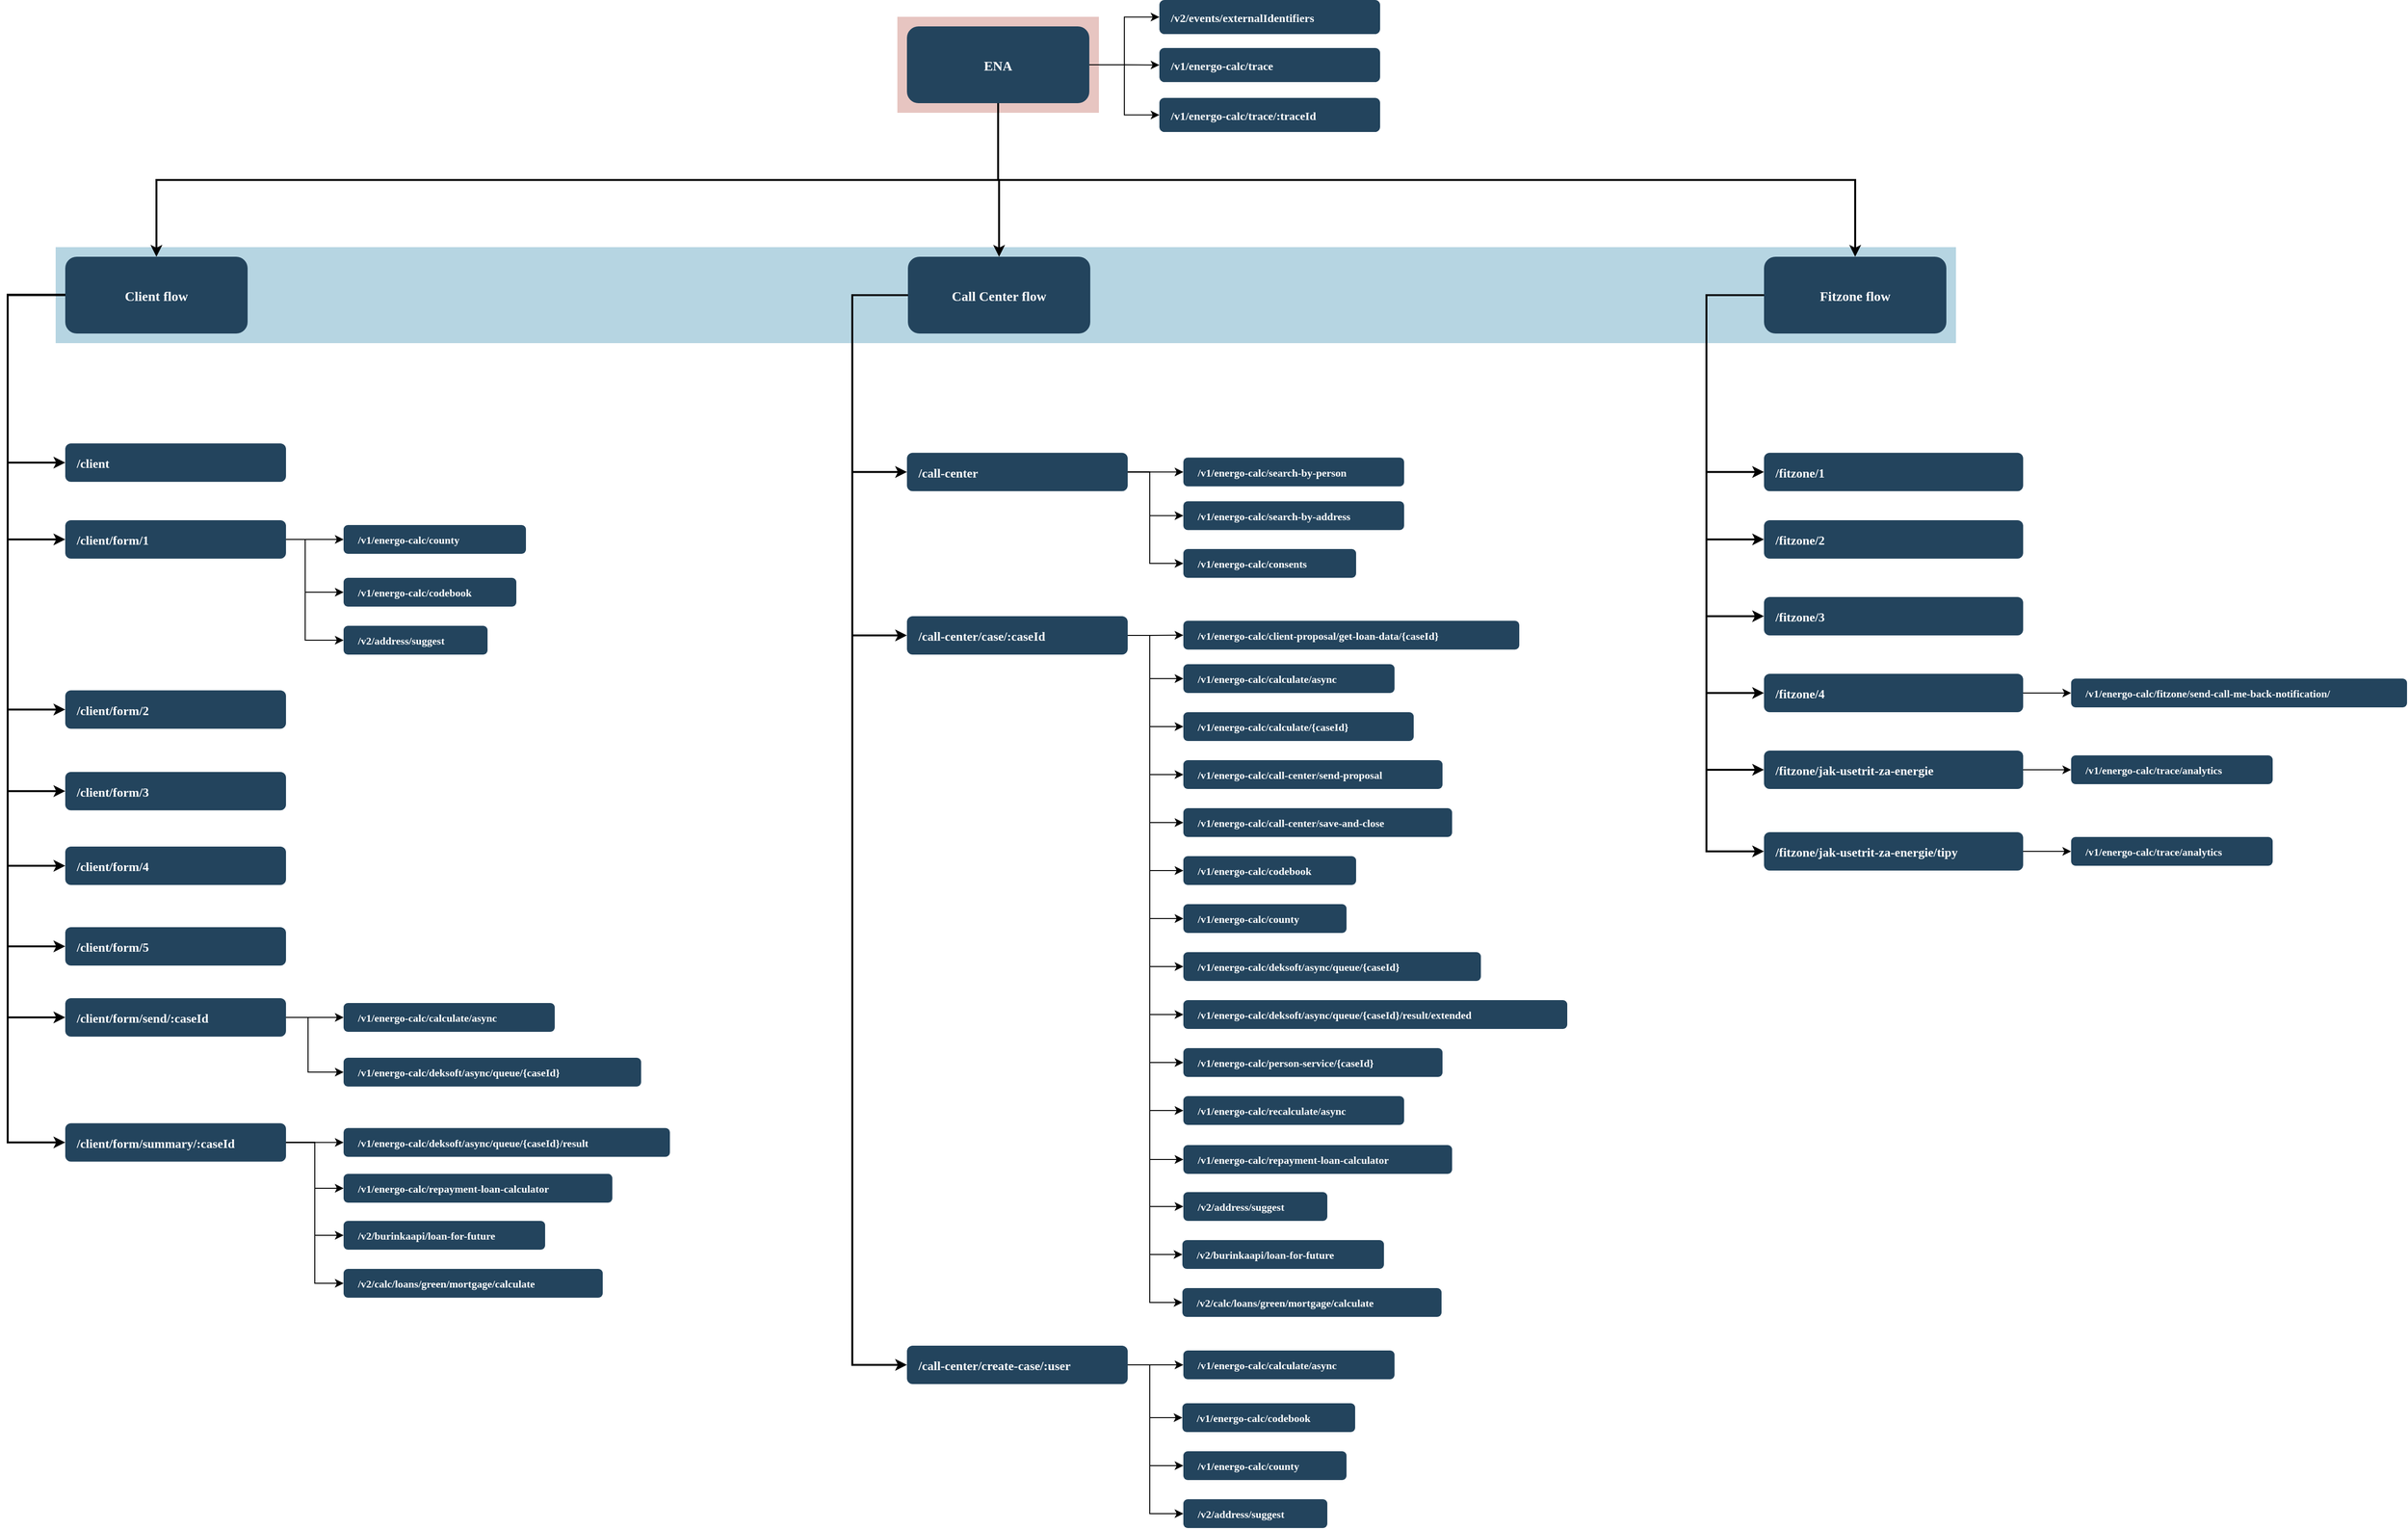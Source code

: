 <mxfile version="22.1.0" type="github">
  <diagram name="Page-1" id="2c0d36ab-eaac-3732-788b-9136903baeff">
    <mxGraphModel dx="5338.5" dy="1913" grid="1" gridSize="10" guides="1" tooltips="1" connect="1" arrows="1" fold="1" page="1" pageScale="1.5" pageWidth="1169" pageHeight="827" background="none" math="0" shadow="0">
      <root>
        <mxCell id="0" />
        <mxCell id="1" parent="0" />
        <mxCell id="123" value="" style="fillColor=#AE4132;strokeColor=none;opacity=30;" parent="1" vertex="1">
          <mxGeometry x="747" y="85.5" width="210" height="100.0" as="geometry" />
        </mxCell>
        <mxCell id="122" value="" style="fillColor=#10739E;strokeColor=none;opacity=30;" parent="1" vertex="1">
          <mxGeometry x="-130" y="325.5" width="1980" height="100" as="geometry" />
        </mxCell>
        <mxCell id="2" value="ENA" style="rounded=1;fillColor=#23445D;gradientColor=none;strokeColor=none;fontColor=#FFFFFF;fontStyle=1;fontFamily=Tahoma;fontSize=14" parent="1" vertex="1">
          <mxGeometry x="757" y="95.5" width="190" height="80" as="geometry" />
        </mxCell>
        <mxCell id="9" value="" style="edgeStyle=elbowEdgeStyle;elbow=vertical;strokeWidth=2;rounded=0;entryX=0.5;entryY=0;entryDx=0;entryDy=0;" parent="1" source="2" target="10" edge="1">
          <mxGeometry x="337" y="215.5" width="100" height="100" as="geometry">
            <mxPoint x="337" y="315.5" as="sourcePoint" />
            <mxPoint x="437" y="215.5" as="targetPoint" />
          </mxGeometry>
        </mxCell>
        <mxCell id="jC42f-P9hnnGWAA6iQzn-168" value="" style="edgeStyle=elbowEdgeStyle;rounded=0;orthogonalLoop=1;jettySize=auto;html=1;exitX=0;exitY=0.5;exitDx=0;exitDy=0;strokeWidth=2;entryX=0;entryY=0.5;entryDx=0;entryDy=0;" edge="1" parent="1" source="10" target="jC42f-P9hnnGWAA6iQzn-167">
          <mxGeometry relative="1" as="geometry">
            <mxPoint x="1640" y="680" as="targetPoint" />
            <Array as="points">
              <mxPoint x="1590" y="470" />
            </Array>
          </mxGeometry>
        </mxCell>
        <mxCell id="10" value="Fitzone flow" style="rounded=1;fillColor=#23445D;gradientColor=none;strokeColor=none;fontColor=#FFFFFF;fontStyle=1;fontFamily=Tahoma;fontSize=14" parent="1" vertex="1">
          <mxGeometry x="1650" y="335.5" width="190" height="80" as="geometry" />
        </mxCell>
        <mxCell id="kCkuKhxxEunzLLz7LeM_-125" value="" style="edgeStyle=elbowEdgeStyle;rounded=0;orthogonalLoop=1;jettySize=auto;html=1;entryX=0;entryY=0.5;entryDx=0;entryDy=0;exitX=0;exitY=0.5;exitDx=0;exitDy=0;strokeWidth=2;" parent="1" source="12" target="kCkuKhxxEunzLLz7LeM_-124" edge="1">
          <mxGeometry relative="1" as="geometry">
            <Array as="points">
              <mxPoint x="700" y="470" />
            </Array>
          </mxGeometry>
        </mxCell>
        <mxCell id="12" value="Call Center flow" style="rounded=1;fillColor=#23445D;gradientColor=none;strokeColor=none;fontColor=#FFFFFF;fontStyle=1;fontFamily=Tahoma;fontSize=14" parent="1" vertex="1">
          <mxGeometry x="758.0" y="335.5" width="190" height="80" as="geometry" />
        </mxCell>
        <mxCell id="13" value="Client flow" style="rounded=1;fillColor=#23445D;gradientColor=none;strokeColor=none;fontColor=#FFFFFF;fontStyle=1;fontFamily=Tahoma;fontSize=14" parent="1" vertex="1">
          <mxGeometry x="-120" y="335.5" width="190" height="80" as="geometry" />
        </mxCell>
        <mxCell id="17" value="/client" style="rounded=1;fillColor=#23445D;gradientColor=none;strokeColor=none;fontColor=#FFFFFF;fontStyle=1;fontFamily=Tahoma;fontSize=13;spacingLeft=10;align=left;" parent="1" vertex="1">
          <mxGeometry x="-120" y="530" width="230" height="40" as="geometry" />
        </mxCell>
        <mxCell id="59" value="" style="edgeStyle=elbowEdgeStyle;elbow=vertical;strokeWidth=2;rounded=0" parent="1" source="2" target="12" edge="1">
          <mxGeometry x="347" y="225.5" width="100" height="100" as="geometry">
            <mxPoint x="862.0" y="275.5" as="sourcePoint" />
            <mxPoint x="1467.0" y="345.5" as="targetPoint" />
          </mxGeometry>
        </mxCell>
        <mxCell id="61" value="" style="edgeStyle=elbowEdgeStyle;elbow=vertical;strokeWidth=2;rounded=0" parent="1" source="2" target="13" edge="1">
          <mxGeometry x="-23" y="135.5" width="100" height="100" as="geometry">
            <mxPoint x="-23" y="235.5" as="sourcePoint" />
            <mxPoint x="77" y="135.5" as="targetPoint" />
          </mxGeometry>
        </mxCell>
        <mxCell id="65" value="" style="edgeStyle=elbowEdgeStyle;elbow=horizontal;strokeWidth=2;rounded=0;entryX=0;entryY=0.5;entryDx=0;entryDy=0;exitX=0;exitY=0.5;exitDx=0;exitDy=0;" parent="1" source="13" target="17" edge="1">
          <mxGeometry x="-23" y="135.5" width="100" height="100" as="geometry">
            <mxPoint x="-170" y="320" as="sourcePoint" />
            <mxPoint x="77" y="135.5" as="targetPoint" />
            <Array as="points">
              <mxPoint x="-180" y="460" />
            </Array>
          </mxGeometry>
        </mxCell>
        <mxCell id="kCkuKhxxEunzLLz7LeM_-129" value="" style="edgeStyle=elbowEdgeStyle;rounded=0;orthogonalLoop=1;jettySize=auto;exitX=0;exitY=0.5;exitDx=0;exitDy=0;entryX=0;entryY=0.5;entryDx=0;entryDy=0;strokeWidth=2;" parent="1" source="12" target="kCkuKhxxEunzLLz7LeM_-128" edge="1">
          <mxGeometry relative="1" as="geometry">
            <mxPoint x="730" y="640" as="targetPoint" />
            <Array as="points">
              <mxPoint x="700" y="570" />
            </Array>
          </mxGeometry>
        </mxCell>
        <mxCell id="jC42f-P9hnnGWAA6iQzn-123" value="" style="edgeStyle=elbowEdgeStyle;rounded=0;orthogonalLoop=1;jettySize=auto;html=1;exitX=1;exitY=0.5;exitDx=0;exitDy=0;entryX=0;entryY=0.5;entryDx=0;entryDy=0;" edge="1" parent="1" source="kCkuKhxxEunzLLz7LeM_-124" target="kCkuKhxxEunzLLz7LeM_-135">
          <mxGeometry relative="1" as="geometry">
            <mxPoint x="940" y="600" as="sourcePoint" />
            <mxPoint x="1020" y="520" as="targetPoint" />
            <Array as="points">
              <mxPoint x="1010" y="550" />
            </Array>
          </mxGeometry>
        </mxCell>
        <mxCell id="kCkuKhxxEunzLLz7LeM_-124" value="/call-center" style="rounded=1;fillColor=#23445D;gradientColor=none;strokeColor=none;fontColor=#FFFFFF;fontStyle=1;fontFamily=Tahoma;fontSize=13;align=left;spacingLeft=10;" parent="1" vertex="1">
          <mxGeometry x="757" y="539.75" width="230" height="40" as="geometry" />
        </mxCell>
        <mxCell id="kCkuKhxxEunzLLz7LeM_-134" value="" style="edgeStyle=elbowEdgeStyle;rounded=0;orthogonalLoop=1;jettySize=auto;html=1;entryX=0;entryY=0.5;entryDx=0;entryDy=0;exitX=0;exitY=0.5;exitDx=0;exitDy=0;strokeWidth=2;" parent="1" source="12" target="kCkuKhxxEunzLLz7LeM_-133" edge="1">
          <mxGeometry relative="1" as="geometry">
            <Array as="points">
              <mxPoint x="700" y="550" />
            </Array>
          </mxGeometry>
        </mxCell>
        <mxCell id="kCkuKhxxEunzLLz7LeM_-128" value="/call-center/case/:caseId" style="rounded=1;fillColor=#23445D;gradientColor=none;strokeColor=none;fontColor=#FFFFFF;fontStyle=1;fontFamily=Tahoma;fontSize=13;align=left;spacingLeft=10;" parent="1" vertex="1">
          <mxGeometry x="757" y="710" width="230" height="40" as="geometry" />
        </mxCell>
        <mxCell id="kCkuKhxxEunzLLz7LeM_-133" value="/call-center/create-case/:user" style="rounded=1;fillColor=#23445D;gradientColor=none;strokeColor=none;fontColor=#FFFFFF;fontStyle=1;fontFamily=Tahoma;fontSize=13;spacingLeft=10;align=left;" parent="1" vertex="1">
          <mxGeometry x="757" y="1470" width="230" height="40" as="geometry" />
        </mxCell>
        <mxCell id="jC42f-P9hnnGWAA6iQzn-125" value="" style="edgeStyle=elbowEdgeStyle;rounded=0;orthogonalLoop=1;jettySize=auto;html=1;exitX=1;exitY=0.5;exitDx=0;exitDy=0;entryX=0;entryY=0.5;entryDx=0;entryDy=0;" edge="1" parent="1" source="kCkuKhxxEunzLLz7LeM_-124" target="jC42f-P9hnnGWAA6iQzn-124">
          <mxGeometry relative="1" as="geometry">
            <Array as="points">
              <mxPoint x="1010" y="610" />
            </Array>
          </mxGeometry>
        </mxCell>
        <mxCell id="kCkuKhxxEunzLLz7LeM_-135" value="/v1/energo-calc/search-by-person" style="rounded=1;fillColor=#23445D;gradientColor=none;strokeColor=none;fontColor=#FFFFFF;fontStyle=1;fontFamily=Tahoma;fontSize=11;align=left;spacingLeft=13;spacingRight=0;" parent="1" vertex="1">
          <mxGeometry x="1045" y="544.75" width="230" height="30" as="geometry" />
        </mxCell>
        <mxCell id="jC42f-P9hnnGWAA6iQzn-127" value="" style="edgeStyle=elbowEdgeStyle;rounded=0;orthogonalLoop=1;jettySize=auto;html=1;entryX=0;entryY=0.5;entryDx=0;entryDy=0;exitX=1;exitY=0.5;exitDx=0;exitDy=0;" edge="1" parent="1" source="kCkuKhxxEunzLLz7LeM_-124" target="jC42f-P9hnnGWAA6iQzn-126">
          <mxGeometry relative="1" as="geometry">
            <mxPoint x="980" y="690" as="sourcePoint" />
            <Array as="points">
              <mxPoint x="1010" y="580" />
            </Array>
          </mxGeometry>
        </mxCell>
        <mxCell id="jC42f-P9hnnGWAA6iQzn-124" value="/v1/energo-calc/consents" style="rounded=1;fillColor=#23445D;gradientColor=none;strokeColor=none;fontColor=#FFFFFF;fontStyle=1;fontFamily=Tahoma;fontSize=11;spacingLeft=13;align=left;spacingRight=0;" vertex="1" parent="1">
          <mxGeometry x="1045" y="640" width="180" height="30" as="geometry" />
        </mxCell>
        <mxCell id="jC42f-P9hnnGWAA6iQzn-126" value="/v1/energo-calc/search-by-address" style="rounded=1;fillColor=#23445D;gradientColor=none;strokeColor=none;fontColor=#FFFFFF;fontStyle=1;fontFamily=Tahoma;fontSize=11;spacingLeft=13;align=left;spacingRight=0;" vertex="1" parent="1">
          <mxGeometry x="1045" y="590.25" width="230" height="30" as="geometry" />
        </mxCell>
        <mxCell id="jC42f-P9hnnGWAA6iQzn-137" value="" style="edgeStyle=elbowEdgeStyle;rounded=0;orthogonalLoop=1;jettySize=auto;html=1;entryX=0;entryY=0.5;entryDx=0;entryDy=0;exitX=1;exitY=0.5;exitDx=0;exitDy=0;" edge="1" parent="1" source="kCkuKhxxEunzLLz7LeM_-128" target="jC42f-P9hnnGWAA6iQzn-136">
          <mxGeometry relative="1" as="geometry">
            <Array as="points">
              <mxPoint x="1010" y="720" />
            </Array>
          </mxGeometry>
        </mxCell>
        <mxCell id="jC42f-P9hnnGWAA6iQzn-133" value="" style="edgeStyle=orthogonalEdgeStyle;rounded=0;orthogonalLoop=1;jettySize=auto;html=1;entryX=0;entryY=0.5;entryDx=0;entryDy=0;exitX=1;exitY=0.5;exitDx=0;exitDy=0;" edge="1" parent="1" source="2" target="jC42f-P9hnnGWAA6iQzn-132">
          <mxGeometry relative="1" as="geometry" />
        </mxCell>
        <mxCell id="jC42f-P9hnnGWAA6iQzn-130" value="/v2/events/externalIdentifiers" style="rounded=1;fillColor=#23445D;gradientColor=none;strokeColor=none;fontColor=#FFFFFF;fontStyle=1;fontFamily=Tahoma;fontSize=12;align=left;spacingLeft=10;" vertex="1" parent="1">
          <mxGeometry x="1020" y="68" width="230" height="35.5" as="geometry" />
        </mxCell>
        <mxCell id="jC42f-P9hnnGWAA6iQzn-131" value="" style="endArrow=classic;html=1;rounded=0;exitX=1;exitY=0.5;exitDx=0;exitDy=0;entryX=0;entryY=0.5;entryDx=0;entryDy=0;edgeStyle=elbowEdgeStyle;" edge="1" parent="1" source="2" target="jC42f-P9hnnGWAA6iQzn-130">
          <mxGeometry width="50" height="50" relative="1" as="geometry">
            <mxPoint x="710" y="470" as="sourcePoint" />
            <mxPoint x="760" y="420" as="targetPoint" />
          </mxGeometry>
        </mxCell>
        <mxCell id="jC42f-P9hnnGWAA6iQzn-135" value="" style="edgeStyle=orthogonalEdgeStyle;rounded=0;orthogonalLoop=1;jettySize=auto;html=1;entryX=0;entryY=0.5;entryDx=0;entryDy=0;exitX=1;exitY=0.5;exitDx=0;exitDy=0;" edge="1" parent="1" source="2" target="jC42f-P9hnnGWAA6iQzn-134">
          <mxGeometry relative="1" as="geometry" />
        </mxCell>
        <mxCell id="jC42f-P9hnnGWAA6iQzn-132" value="/v1/energo-calc/trace" style="rounded=1;fillColor=#23445D;gradientColor=none;strokeColor=none;fontColor=#FFFFFF;fontStyle=1;fontFamily=Tahoma;fontSize=12;align=left;spacingLeft=10;" vertex="1" parent="1">
          <mxGeometry x="1020" y="118" width="230" height="35.5" as="geometry" />
        </mxCell>
        <mxCell id="jC42f-P9hnnGWAA6iQzn-134" value="/v1/energo-calc/trace/:traceId" style="rounded=1;fillColor=#23445D;gradientColor=none;strokeColor=none;fontColor=#FFFFFF;fontStyle=1;fontFamily=Tahoma;fontSize=12;align=left;spacingLeft=10;" vertex="1" parent="1">
          <mxGeometry x="1020" y="170" width="230" height="35.5" as="geometry" />
        </mxCell>
        <mxCell id="jC42f-P9hnnGWAA6iQzn-140" value="" style="edgeStyle=elbowEdgeStyle;rounded=0;orthogonalLoop=1;jettySize=auto;html=1;entryX=0;entryY=0.5;entryDx=0;entryDy=0;exitX=1;exitY=0.5;exitDx=0;exitDy=0;" edge="1" parent="1" source="kCkuKhxxEunzLLz7LeM_-128" target="jC42f-P9hnnGWAA6iQzn-139">
          <mxGeometry relative="1" as="geometry">
            <Array as="points">
              <mxPoint x="1010" y="750" />
            </Array>
          </mxGeometry>
        </mxCell>
        <mxCell id="jC42f-P9hnnGWAA6iQzn-136" value="/v1/energo-calc/codebook" style="rounded=1;fillColor=#23445D;gradientColor=none;strokeColor=none;fontColor=#FFFFFF;fontStyle=1;fontFamily=Tahoma;fontSize=11;align=left;spacingLeft=13;spacingRight=0;" vertex="1" parent="1">
          <mxGeometry x="1045" y="960" width="180" height="30" as="geometry" />
        </mxCell>
        <mxCell id="jC42f-P9hnnGWAA6iQzn-142" value="" style="edgeStyle=elbowEdgeStyle;rounded=0;orthogonalLoop=1;jettySize=auto;html=1;entryX=0;entryY=0.5;entryDx=0;entryDy=0;exitX=1;exitY=0.5;exitDx=0;exitDy=0;" edge="1" parent="1" source="kCkuKhxxEunzLLz7LeM_-128" target="jC42f-P9hnnGWAA6iQzn-141">
          <mxGeometry relative="1" as="geometry">
            <Array as="points">
              <mxPoint x="1010" y="780" />
            </Array>
          </mxGeometry>
        </mxCell>
        <mxCell id="jC42f-P9hnnGWAA6iQzn-139" value="/v1/energo-calc/person-service/{caseId}" style="rounded=1;fillColor=#23445D;gradientColor=none;strokeColor=none;fontColor=#FFFFFF;fontStyle=1;fontFamily=Tahoma;fontSize=11;align=left;spacingLeft=13;spacingRight=0;" vertex="1" parent="1">
          <mxGeometry x="1045" y="1160" width="270" height="30" as="geometry" />
        </mxCell>
        <mxCell id="jC42f-P9hnnGWAA6iQzn-141" value="/v1/energo-calc/deksoft/async/queue/{caseId}/result/extended" style="rounded=1;fillColor=#23445D;gradientColor=none;strokeColor=none;fontColor=#FFFFFF;fontStyle=1;fontFamily=Tahoma;fontSize=11;align=left;spacingLeft=13;spacingRight=0;" vertex="1" parent="1">
          <mxGeometry x="1045" y="1110" width="400" height="30" as="geometry" />
        </mxCell>
        <mxCell id="jC42f-P9hnnGWAA6iQzn-143" value="/v1/energo-calc/calculate/{caseId}" style="rounded=1;fillColor=#23445D;gradientColor=none;strokeColor=none;fontColor=#FFFFFF;fontStyle=1;fontFamily=Tahoma;fontSize=11;align=left;spacingLeft=13;spacingRight=0;" vertex="1" parent="1">
          <mxGeometry x="1045" y="810" width="240" height="30" as="geometry" />
        </mxCell>
        <mxCell id="jC42f-P9hnnGWAA6iQzn-144" value="" style="edgeStyle=elbowEdgeStyle;rounded=0;orthogonalLoop=1;jettySize=auto;html=1;entryX=0;entryY=0.5;entryDx=0;entryDy=0;exitX=1;exitY=0.5;exitDx=0;exitDy=0;" edge="1" parent="1" source="kCkuKhxxEunzLLz7LeM_-128" target="jC42f-P9hnnGWAA6iQzn-143">
          <mxGeometry relative="1" as="geometry">
            <mxPoint x="990" y="738" as="sourcePoint" />
            <mxPoint x="1050" y="882" as="targetPoint" />
            <Array as="points">
              <mxPoint x="1010" y="800" />
              <mxPoint x="1010" y="940" />
            </Array>
          </mxGeometry>
        </mxCell>
        <mxCell id="jC42f-P9hnnGWAA6iQzn-145" value="/v1/energo-calc/client-proposal/get-loan-data/{caseId}" style="rounded=1;fillColor=#23445D;gradientColor=none;strokeColor=none;fontColor=#FFFFFF;fontStyle=1;fontFamily=Tahoma;fontSize=11;align=left;spacingLeft=13;spacingRight=0;" vertex="1" parent="1">
          <mxGeometry x="1045" y="714.75" width="350" height="30" as="geometry" />
        </mxCell>
        <mxCell id="jC42f-P9hnnGWAA6iQzn-146" value="" style="edgeStyle=elbowEdgeStyle;rounded=0;orthogonalLoop=1;jettySize=auto;html=1;entryX=0;entryY=0.5;entryDx=0;entryDy=0;exitX=1;exitY=0.5;exitDx=0;exitDy=0;" edge="1" parent="1" target="jC42f-P9hnnGWAA6iQzn-145" source="kCkuKhxxEunzLLz7LeM_-128">
          <mxGeometry relative="1" as="geometry">
            <mxPoint x="980" y="780" as="sourcePoint" />
            <mxPoint x="1050" y="934" as="targetPoint" />
            <Array as="points">
              <mxPoint x="1010" y="730" />
            </Array>
          </mxGeometry>
        </mxCell>
        <mxCell id="jC42f-P9hnnGWAA6iQzn-147" value="/v1/energo-calc/repayment-loan-calculator" style="rounded=1;fillColor=#23445D;gradientColor=none;strokeColor=none;fontColor=#FFFFFF;fontStyle=1;fontFamily=Tahoma;fontSize=11;align=left;spacingLeft=13;spacingRight=0;" vertex="1" parent="1">
          <mxGeometry x="1045" y="1261" width="280" height="30" as="geometry" />
        </mxCell>
        <mxCell id="jC42f-P9hnnGWAA6iQzn-148" value="" style="edgeStyle=elbowEdgeStyle;rounded=0;orthogonalLoop=1;jettySize=auto;html=1;entryX=0;entryY=0.5;entryDx=0;entryDy=0;exitX=1;exitY=0.5;exitDx=0;exitDy=0;" edge="1" parent="1" target="jC42f-P9hnnGWAA6iQzn-147" source="kCkuKhxxEunzLLz7LeM_-128">
          <mxGeometry relative="1" as="geometry">
            <mxPoint x="980" y="780" as="sourcePoint" />
            <mxPoint x="1050" y="986" as="targetPoint" />
            <Array as="points">
              <mxPoint x="1010" y="860" />
            </Array>
          </mxGeometry>
        </mxCell>
        <mxCell id="jC42f-P9hnnGWAA6iQzn-150" value="/v2/address/suggest" style="rounded=1;fillColor=#23445D;gradientColor=none;strokeColor=none;fontColor=#FFFFFF;fontStyle=1;fontFamily=Tahoma;fontSize=11;align=left;spacingLeft=13;spacingRight=0;" vertex="1" parent="1">
          <mxGeometry x="1045" y="1310" width="150" height="30" as="geometry" />
        </mxCell>
        <mxCell id="jC42f-P9hnnGWAA6iQzn-151" value="" style="edgeStyle=elbowEdgeStyle;rounded=0;orthogonalLoop=1;jettySize=auto;html=1;entryX=0;entryY=0.5;entryDx=0;entryDy=0;exitX=1;exitY=0.5;exitDx=0;exitDy=0;" edge="1" parent="1" target="jC42f-P9hnnGWAA6iQzn-150" source="kCkuKhxxEunzLLz7LeM_-128">
          <mxGeometry relative="1" as="geometry">
            <mxPoint x="980" y="770" as="sourcePoint" />
            <mxPoint x="1050" y="1028" as="targetPoint" />
            <Array as="points">
              <mxPoint x="1010" y="1010" />
            </Array>
          </mxGeometry>
        </mxCell>
        <mxCell id="jC42f-P9hnnGWAA6iQzn-152" value="/v1/energo-calc/recalculate/async" style="rounded=1;fillColor=#23445D;gradientColor=none;strokeColor=none;fontColor=#FFFFFF;fontStyle=1;fontFamily=Tahoma;fontSize=11;align=left;spacingLeft=13;spacingRight=0;" vertex="1" parent="1">
          <mxGeometry x="1045" y="1210" width="230" height="30" as="geometry" />
        </mxCell>
        <mxCell id="jC42f-P9hnnGWAA6iQzn-153" value="" style="edgeStyle=elbowEdgeStyle;rounded=0;orthogonalLoop=1;jettySize=auto;html=1;entryX=0;entryY=0.5;entryDx=0;entryDy=0;exitX=1;exitY=0.5;exitDx=0;exitDy=0;" edge="1" parent="1" target="jC42f-P9hnnGWAA6iQzn-152" source="kCkuKhxxEunzLLz7LeM_-128">
          <mxGeometry relative="1" as="geometry">
            <mxPoint x="980" y="779" as="sourcePoint" />
            <mxPoint x="1050" y="1079" as="targetPoint" />
            <Array as="points">
              <mxPoint x="1010" y="900" />
            </Array>
          </mxGeometry>
        </mxCell>
        <mxCell id="jC42f-P9hnnGWAA6iQzn-154" value="/v1/energo-calc/deksoft/async/queue/{caseId}" style="rounded=1;fillColor=#23445D;gradientColor=none;strokeColor=none;fontColor=#FFFFFF;fontStyle=1;fontFamily=Tahoma;fontSize=11;align=left;spacingLeft=13;spacingRight=0;" vertex="1" parent="1">
          <mxGeometry x="1045" y="1060" width="310" height="30" as="geometry" />
        </mxCell>
        <mxCell id="jC42f-P9hnnGWAA6iQzn-155" value="" style="edgeStyle=elbowEdgeStyle;rounded=0;orthogonalLoop=1;jettySize=auto;html=1;entryX=0;entryY=0.5;entryDx=0;entryDy=0;exitX=1;exitY=0.5;exitDx=0;exitDy=0;" edge="1" parent="1" target="jC42f-P9hnnGWAA6iQzn-154" source="kCkuKhxxEunzLLz7LeM_-128">
          <mxGeometry relative="1" as="geometry">
            <mxPoint x="980" y="780" as="sourcePoint" />
            <mxPoint x="1050" y="1131" as="targetPoint" />
            <Array as="points">
              <mxPoint x="1010" y="1020" />
            </Array>
          </mxGeometry>
        </mxCell>
        <mxCell id="jC42f-P9hnnGWAA6iQzn-156" value="/v1/energo-calc/call-center/send-proposal" style="rounded=1;fillColor=#23445D;gradientColor=none;strokeColor=none;fontColor=#FFFFFF;fontStyle=1;fontFamily=Tahoma;fontSize=11;align=left;spacingLeft=13;spacingRight=0;" vertex="1" parent="1">
          <mxGeometry x="1045" y="860" width="270" height="30" as="geometry" />
        </mxCell>
        <mxCell id="jC42f-P9hnnGWAA6iQzn-157" value="" style="edgeStyle=elbowEdgeStyle;rounded=0;orthogonalLoop=1;jettySize=auto;html=1;entryX=0;entryY=0.5;entryDx=0;entryDy=0;exitX=1;exitY=0.5;exitDx=0;exitDy=0;" edge="1" parent="1" target="jC42f-P9hnnGWAA6iQzn-156" source="kCkuKhxxEunzLLz7LeM_-128">
          <mxGeometry relative="1" as="geometry">
            <mxPoint x="980" y="770" as="sourcePoint" />
            <mxPoint x="1050" y="1173" as="targetPoint" />
            <Array as="points">
              <mxPoint x="1010" y="860" />
              <mxPoint x="1010" y="970" />
            </Array>
          </mxGeometry>
        </mxCell>
        <mxCell id="jC42f-P9hnnGWAA6iQzn-158" value="/v1/energo-calc/call-center/save-and-close" style="rounded=1;fillColor=#23445D;gradientColor=none;strokeColor=none;fontColor=#FFFFFF;fontStyle=1;fontFamily=Tahoma;fontSize=11;align=left;spacingLeft=13;spacingRight=0;" vertex="1" parent="1">
          <mxGeometry x="1045" y="910" width="280" height="30" as="geometry" />
        </mxCell>
        <mxCell id="jC42f-P9hnnGWAA6iQzn-159" value="" style="edgeStyle=elbowEdgeStyle;rounded=0;orthogonalLoop=1;jettySize=auto;html=1;entryX=0;entryY=0.5;entryDx=0;entryDy=0;exitX=1;exitY=0.5;exitDx=0;exitDy=0;" edge="1" parent="1" target="jC42f-P9hnnGWAA6iQzn-158" source="kCkuKhxxEunzLLz7LeM_-128">
          <mxGeometry relative="1" as="geometry">
            <mxPoint x="980" y="770" as="sourcePoint" />
            <mxPoint x="1050" y="1215" as="targetPoint" />
            <Array as="points">
              <mxPoint x="1010" y="930" />
              <mxPoint x="1010" y="990" />
            </Array>
          </mxGeometry>
        </mxCell>
        <mxCell id="jC42f-P9hnnGWAA6iQzn-160" value="/v1/energo-calc/calculate/async" style="rounded=1;fillColor=#23445D;gradientColor=none;strokeColor=none;fontColor=#FFFFFF;fontStyle=1;fontFamily=Tahoma;fontSize=11;align=left;spacingLeft=13;spacingRight=0;" vertex="1" parent="1">
          <mxGeometry x="1045" y="760" width="220" height="30" as="geometry" />
        </mxCell>
        <mxCell id="jC42f-P9hnnGWAA6iQzn-161" value="" style="edgeStyle=elbowEdgeStyle;rounded=0;orthogonalLoop=1;jettySize=auto;html=1;entryX=0;entryY=0.5;entryDx=0;entryDy=0;exitX=1;exitY=0.5;exitDx=0;exitDy=0;" edge="1" parent="1" target="jC42f-P9hnnGWAA6iQzn-160" source="kCkuKhxxEunzLLz7LeM_-128">
          <mxGeometry relative="1" as="geometry">
            <mxPoint x="980" y="770" as="sourcePoint" />
            <mxPoint x="1050" y="1257" as="targetPoint" />
            <Array as="points">
              <mxPoint x="1010" y="750" />
            </Array>
          </mxGeometry>
        </mxCell>
        <mxCell id="jC42f-P9hnnGWAA6iQzn-163" value="/v1/energo-calc/calculate/async" style="rounded=1;fillColor=#23445D;gradientColor=none;strokeColor=none;fontColor=#FFFFFF;fontStyle=1;fontFamily=Tahoma;fontSize=11;align=left;spacingLeft=13;spacingRight=0;" vertex="1" parent="1">
          <mxGeometry x="1045" y="1475" width="220" height="30" as="geometry" />
        </mxCell>
        <mxCell id="jC42f-P9hnnGWAA6iQzn-164" value="" style="edgeStyle=elbowEdgeStyle;rounded=0;orthogonalLoop=1;jettySize=auto;html=1;entryX=0;entryY=0.5;entryDx=0;entryDy=0;exitX=1;exitY=0.5;exitDx=0;exitDy=0;" edge="1" parent="1" target="jC42f-P9hnnGWAA6iQzn-163" source="kCkuKhxxEunzLLz7LeM_-133">
          <mxGeometry relative="1" as="geometry">
            <mxPoint x="987" y="1480" as="sourcePoint" />
            <mxPoint x="1080" y="1265.75" as="targetPoint" />
            <Array as="points">
              <mxPoint x="1010" y="1500" />
            </Array>
          </mxGeometry>
        </mxCell>
        <mxCell id="jC42f-P9hnnGWAA6iQzn-165" value="/v2/address/suggest" style="rounded=1;fillColor=#23445D;gradientColor=none;strokeColor=none;fontColor=#FFFFFF;fontStyle=1;fontFamily=Tahoma;fontSize=11;align=left;spacingLeft=13;spacingRight=0;" vertex="1" parent="1">
          <mxGeometry x="1045" y="1630" width="150" height="30" as="geometry" />
        </mxCell>
        <mxCell id="jC42f-P9hnnGWAA6iQzn-166" value="" style="edgeStyle=elbowEdgeStyle;rounded=0;orthogonalLoop=1;jettySize=auto;html=1;entryX=0;entryY=0.5;entryDx=0;entryDy=0;exitX=1;exitY=0.5;exitDx=0;exitDy=0;" edge="1" parent="1" target="jC42f-P9hnnGWAA6iQzn-165" source="kCkuKhxxEunzLLz7LeM_-133">
          <mxGeometry relative="1" as="geometry">
            <mxPoint x="980" y="1535.25" as="sourcePoint" />
            <mxPoint x="1083" y="1313" as="targetPoint" />
            <Array as="points">
              <mxPoint x="1010" y="1520" />
            </Array>
          </mxGeometry>
        </mxCell>
        <mxCell id="jC42f-P9hnnGWAA6iQzn-170" value="" style="edgeStyle=orthogonalEdgeStyle;rounded=0;orthogonalLoop=1;jettySize=auto;html=1;exitX=1;exitY=0.5;exitDx=0;exitDy=0;entryX=0;entryY=0.5;entryDx=0;entryDy=0;" edge="1" parent="1" source="jC42f-P9hnnGWAA6iQzn-167" target="jC42f-P9hnnGWAA6iQzn-169">
          <mxGeometry relative="1" as="geometry" />
        </mxCell>
        <mxCell id="jC42f-P9hnnGWAA6iQzn-167" value="/fitzone/jak-usetrit-za-energie" style="rounded=1;fillColor=#23445D;gradientColor=none;strokeColor=none;fontColor=#FFFFFF;fontStyle=1;fontFamily=Tahoma;fontSize=13;align=left;spacingLeft=10;" vertex="1" parent="1">
          <mxGeometry x="1650" y="850" width="270" height="40" as="geometry" />
        </mxCell>
        <mxCell id="jC42f-P9hnnGWAA6iQzn-169" value="/v1/energo-calc/trace/analytics" style="rounded=1;fillColor=#23445D;gradientColor=none;strokeColor=none;fontColor=#FFFFFF;fontStyle=1;fontFamily=Tahoma;fontSize=11;align=left;spacingLeft=13;spacingRight=0;" vertex="1" parent="1">
          <mxGeometry x="1970" y="855" width="210" height="30" as="geometry" />
        </mxCell>
        <mxCell id="jC42f-P9hnnGWAA6iQzn-171" value="/v2/burinkaapi/loan-for-future" style="rounded=1;fillColor=#23445D;gradientColor=none;strokeColor=none;fontColor=#FFFFFF;fontStyle=1;fontFamily=Tahoma;fontSize=11;align=left;spacingLeft=13;spacingRight=0;" vertex="1" parent="1">
          <mxGeometry x="1044" y="1360" width="210" height="30" as="geometry" />
        </mxCell>
        <mxCell id="jC42f-P9hnnGWAA6iQzn-172" value="" style="edgeStyle=elbowEdgeStyle;rounded=0;orthogonalLoop=1;jettySize=auto;html=1;entryX=0;entryY=0.5;entryDx=0;entryDy=0;exitX=1;exitY=0.5;exitDx=0;exitDy=0;" edge="1" parent="1" target="jC42f-P9hnnGWAA6iQzn-171" source="kCkuKhxxEunzLLz7LeM_-128">
          <mxGeometry relative="1" as="geometry">
            <mxPoint x="986" y="778" as="sourcePoint" />
            <mxPoint x="1049" y="1078" as="targetPoint" />
            <Array as="points">
              <mxPoint x="1010" y="1030" />
            </Array>
          </mxGeometry>
        </mxCell>
        <mxCell id="jC42f-P9hnnGWAA6iQzn-175" value="" style="edgeStyle=elbowEdgeStyle;rounded=0;orthogonalLoop=1;jettySize=auto;html=1;entryX=0;entryY=0.5;entryDx=0;entryDy=0;exitX=0;exitY=0.5;exitDx=0;exitDy=0;strokeWidth=2;" edge="1" parent="1" target="jC42f-P9hnnGWAA6iQzn-176" source="10">
          <mxGeometry relative="1" as="geometry">
            <mxPoint x="1650" y="443.5" as="sourcePoint" />
            <Array as="points">
              <mxPoint x="1590" y="537.5" />
            </Array>
          </mxGeometry>
        </mxCell>
        <mxCell id="jC42f-P9hnnGWAA6iQzn-176" value="/fitzone/jak-usetrit-za-energie/tipy" style="rounded=1;fillColor=#23445D;gradientColor=none;strokeColor=none;fontColor=#FFFFFF;fontStyle=1;fontFamily=Tahoma;fontSize=13;align=left;spacingLeft=10;" vertex="1" parent="1">
          <mxGeometry x="1650" y="935" width="270" height="40" as="geometry" />
        </mxCell>
        <mxCell id="jC42f-P9hnnGWAA6iQzn-177" value="" style="edgeStyle=orthogonalEdgeStyle;rounded=0;orthogonalLoop=1;jettySize=auto;html=1;exitX=1;exitY=0.5;exitDx=0;exitDy=0;entryX=0;entryY=0.5;entryDx=0;entryDy=0;" edge="1" parent="1" target="jC42f-P9hnnGWAA6iQzn-178" source="jC42f-P9hnnGWAA6iQzn-176">
          <mxGeometry relative="1" as="geometry">
            <mxPoint x="1920" y="895.5" as="sourcePoint" />
          </mxGeometry>
        </mxCell>
        <mxCell id="jC42f-P9hnnGWAA6iQzn-178" value="/v1/energo-calc/trace/analytics" style="rounded=1;fillColor=#23445D;gradientColor=none;strokeColor=none;fontColor=#FFFFFF;fontStyle=1;fontFamily=Tahoma;fontSize=11;align=left;spacingLeft=13;spacingRight=0;" vertex="1" parent="1">
          <mxGeometry x="1970" y="940" width="210" height="30" as="geometry" />
        </mxCell>
        <mxCell id="jC42f-P9hnnGWAA6iQzn-179" value="" style="edgeStyle=elbowEdgeStyle;rounded=0;orthogonalLoop=1;jettySize=auto;html=1;exitX=0;exitY=0.5;exitDx=0;exitDy=0;strokeWidth=2;entryX=0;entryY=0.5;entryDx=0;entryDy=0;" edge="1" parent="1" source="10" target="jC42f-P9hnnGWAA6iQzn-180">
          <mxGeometry relative="1" as="geometry">
            <mxPoint x="1650" y="304.5" as="sourcePoint" />
            <mxPoint x="1650" y="666.5" as="targetPoint" />
            <Array as="points">
              <mxPoint x="1590" y="398.5" />
            </Array>
          </mxGeometry>
        </mxCell>
        <mxCell id="jC42f-P9hnnGWAA6iQzn-180" value="/fitzone/1" style="rounded=1;fillColor=#23445D;gradientColor=none;strokeColor=none;fontColor=#FFFFFF;fontStyle=1;fontFamily=Tahoma;fontSize=13;align=left;spacingLeft=10;" vertex="1" parent="1">
          <mxGeometry x="1650" y="539.75" width="270" height="40" as="geometry" />
        </mxCell>
        <mxCell id="jC42f-P9hnnGWAA6iQzn-181" value="" style="edgeStyle=elbowEdgeStyle;rounded=0;orthogonalLoop=1;jettySize=auto;html=1;exitX=0;exitY=0.5;exitDx=0;exitDy=0;strokeWidth=2;entryX=0;entryY=0.5;entryDx=0;entryDy=0;" edge="1" parent="1" target="jC42f-P9hnnGWAA6iQzn-182" source="10">
          <mxGeometry relative="1" as="geometry">
            <mxPoint x="1650" y="427" as="sourcePoint" />
            <mxPoint x="1650" y="717.5" as="targetPoint" />
            <Array as="points">
              <mxPoint x="1590" y="449.5" />
            </Array>
          </mxGeometry>
        </mxCell>
        <mxCell id="jC42f-P9hnnGWAA6iQzn-182" value="/fitzone/2" style="rounded=1;fillColor=#23445D;gradientColor=none;strokeColor=none;fontColor=#FFFFFF;fontStyle=1;fontFamily=Tahoma;fontSize=13;align=left;spacingLeft=10;" vertex="1" parent="1">
          <mxGeometry x="1650" y="610" width="270" height="40" as="geometry" />
        </mxCell>
        <mxCell id="jC42f-P9hnnGWAA6iQzn-183" value="" style="edgeStyle=elbowEdgeStyle;rounded=0;orthogonalLoop=1;jettySize=auto;html=1;exitX=0;exitY=0.5;exitDx=0;exitDy=0;strokeWidth=2;entryX=0;entryY=0.5;entryDx=0;entryDy=0;" edge="1" parent="1" target="jC42f-P9hnnGWAA6iQzn-184" source="10">
          <mxGeometry relative="1" as="geometry">
            <mxPoint x="1650" y="425.25" as="sourcePoint" />
            <mxPoint x="1650" y="766.75" as="targetPoint" />
            <Array as="points">
              <mxPoint x="1590" y="498.75" />
            </Array>
          </mxGeometry>
        </mxCell>
        <mxCell id="jC42f-P9hnnGWAA6iQzn-184" value="/fitzone/3" style="rounded=1;fillColor=#23445D;gradientColor=none;strokeColor=none;fontColor=#FFFFFF;fontStyle=1;fontFamily=Tahoma;fontSize=13;align=left;spacingLeft=10;" vertex="1" parent="1">
          <mxGeometry x="1650" y="690" width="270" height="40" as="geometry" />
        </mxCell>
        <mxCell id="jC42f-P9hnnGWAA6iQzn-185" value="" style="edgeStyle=elbowEdgeStyle;rounded=0;orthogonalLoop=1;jettySize=auto;html=1;exitX=0;exitY=0.5;exitDx=0;exitDy=0;strokeWidth=2;entryX=0;entryY=0.5;entryDx=0;entryDy=0;" edge="1" parent="1" target="jC42f-P9hnnGWAA6iQzn-186" source="10">
          <mxGeometry relative="1" as="geometry">
            <mxPoint x="1650" y="425.5" as="sourcePoint" />
            <mxPoint x="1650" y="816.25" as="targetPoint" />
            <Array as="points">
              <mxPoint x="1590" y="548.25" />
            </Array>
          </mxGeometry>
        </mxCell>
        <mxCell id="jC42f-P9hnnGWAA6iQzn-186" value="/fitzone/4" style="rounded=1;fillColor=#23445D;gradientColor=none;strokeColor=none;fontColor=#FFFFFF;fontStyle=1;fontFamily=Tahoma;fontSize=13;align=left;spacingLeft=10;" vertex="1" parent="1">
          <mxGeometry x="1650" y="770" width="270" height="40" as="geometry" />
        </mxCell>
        <mxCell id="jC42f-P9hnnGWAA6iQzn-187" value="" style="edgeStyle=orthogonalEdgeStyle;rounded=0;orthogonalLoop=1;jettySize=auto;html=1;entryX=0;entryY=0.5;entryDx=0;entryDy=0;exitX=1;exitY=0.5;exitDx=0;exitDy=0;" edge="1" parent="1" target="jC42f-P9hnnGWAA6iQzn-188" source="jC42f-P9hnnGWAA6iQzn-186">
          <mxGeometry relative="1" as="geometry">
            <mxPoint x="1880" y="754.5" as="sourcePoint" />
          </mxGeometry>
        </mxCell>
        <mxCell id="jC42f-P9hnnGWAA6iQzn-188" value="/v1/energo-calc/fitzone/send-call-me-back-notification/" style="rounded=1;fillColor=#23445D;gradientColor=none;strokeColor=none;fontColor=#FFFFFF;fontStyle=1;fontFamily=Tahoma;fontSize=11;align=left;spacingLeft=13;spacingRight=0;" vertex="1" parent="1">
          <mxGeometry x="1970" y="775" width="350" height="30" as="geometry" />
        </mxCell>
        <mxCell id="jC42f-P9hnnGWAA6iQzn-192" value="" style="edgeStyle=orthogonalEdgeStyle;rounded=0;orthogonalLoop=1;jettySize=auto;html=1;entryX=0;entryY=0.5;entryDx=0;entryDy=0;exitX=1;exitY=0.5;exitDx=0;exitDy=0;" edge="1" parent="1" source="jC42f-P9hnnGWAA6iQzn-189" target="jC42f-P9hnnGWAA6iQzn-191">
          <mxGeometry relative="1" as="geometry" />
        </mxCell>
        <mxCell id="jC42f-P9hnnGWAA6iQzn-189" value="/client/form/1" style="rounded=1;fillColor=#23445D;gradientColor=none;strokeColor=none;fontColor=#FFFFFF;fontStyle=1;fontFamily=Tahoma;fontSize=13;spacingLeft=10;align=left;" vertex="1" parent="1">
          <mxGeometry x="-120" y="610" width="230" height="40" as="geometry" />
        </mxCell>
        <mxCell id="jC42f-P9hnnGWAA6iQzn-190" value="" style="edgeStyle=elbowEdgeStyle;elbow=horizontal;strokeWidth=2;rounded=0;entryX=0;entryY=0.5;entryDx=0;entryDy=0;exitX=0;exitY=0.5;exitDx=0;exitDy=0;" edge="1" parent="1" target="jC42f-P9hnnGWAA6iQzn-189" source="13">
          <mxGeometry x="-23" y="135.5" width="100" height="100" as="geometry">
            <mxPoint x="-120" y="430.5" as="sourcePoint" />
            <mxPoint x="77" y="190" as="targetPoint" />
            <Array as="points">
              <mxPoint x="-180" y="514.5" />
            </Array>
          </mxGeometry>
        </mxCell>
        <mxCell id="jC42f-P9hnnGWAA6iQzn-191" value="/v1/energo-calc/county" style="rounded=1;fillColor=#23445D;gradientColor=none;strokeColor=none;fontColor=#FFFFFF;fontStyle=1;fontFamily=Tahoma;fontSize=11;spacingLeft=13;align=left;spacingRight=0;" vertex="1" parent="1">
          <mxGeometry x="170" y="615" width="190" height="30" as="geometry" />
        </mxCell>
        <mxCell id="jC42f-P9hnnGWAA6iQzn-193" value="/v1/energo-calc/county" style="rounded=1;fillColor=#23445D;gradientColor=none;strokeColor=none;fontColor=#FFFFFF;fontStyle=1;fontFamily=Tahoma;fontSize=11;align=left;spacingLeft=13;spacingRight=0;" vertex="1" parent="1">
          <mxGeometry x="1045" y="1580" width="170" height="30" as="geometry" />
        </mxCell>
        <mxCell id="jC42f-P9hnnGWAA6iQzn-194" value="" style="edgeStyle=elbowEdgeStyle;rounded=0;orthogonalLoop=1;jettySize=auto;html=1;entryX=0;entryY=0.5;entryDx=0;entryDy=0;exitX=1;exitY=0.5;exitDx=0;exitDy=0;" edge="1" parent="1" target="jC42f-P9hnnGWAA6iQzn-193" source="kCkuKhxxEunzLLz7LeM_-133">
          <mxGeometry relative="1" as="geometry">
            <mxPoint x="987" y="1450" as="sourcePoint" />
            <mxPoint x="1083" y="1273" as="targetPoint" />
            <Array as="points">
              <mxPoint x="1010" y="1480" />
            </Array>
          </mxGeometry>
        </mxCell>
        <mxCell id="jC42f-P9hnnGWAA6iQzn-195" value="/v1/energo-calc/county" style="rounded=1;fillColor=#23445D;gradientColor=none;strokeColor=none;fontColor=#FFFFFF;fontStyle=1;fontFamily=Tahoma;fontSize=11;align=left;spacingLeft=13;spacingRight=0;" vertex="1" parent="1">
          <mxGeometry x="1045" y="1010" width="170" height="30" as="geometry" />
        </mxCell>
        <mxCell id="jC42f-P9hnnGWAA6iQzn-196" value="" style="edgeStyle=elbowEdgeStyle;rounded=0;orthogonalLoop=1;jettySize=auto;html=1;entryX=0;entryY=0.5;entryDx=0;entryDy=0;exitX=1;exitY=0.5;exitDx=0;exitDy=0;" edge="1" parent="1" target="jC42f-P9hnnGWAA6iQzn-195" source="kCkuKhxxEunzLLz7LeM_-128">
          <mxGeometry relative="1" as="geometry">
            <mxPoint x="987" y="975" as="sourcePoint" />
            <mxPoint x="1083" y="758" as="targetPoint" />
            <Array as="points">
              <mxPoint x="1010" y="965" />
            </Array>
          </mxGeometry>
        </mxCell>
        <mxCell id="jC42f-P9hnnGWAA6iQzn-197" value="/v2/address/suggest" style="rounded=1;fillColor=#23445D;gradientColor=none;strokeColor=none;fontColor=#FFFFFF;fontStyle=1;fontFamily=Tahoma;fontSize=11;align=left;spacingLeft=13;spacingRight=0;" vertex="1" parent="1">
          <mxGeometry x="170" y="720" width="150" height="30" as="geometry" />
        </mxCell>
        <mxCell id="jC42f-P9hnnGWAA6iQzn-198" value="" style="edgeStyle=elbowEdgeStyle;rounded=0;orthogonalLoop=1;jettySize=auto;html=1;entryX=0;entryY=0.5;entryDx=0;entryDy=0;exitX=1;exitY=0.5;exitDx=0;exitDy=0;" edge="1" parent="1" target="jC42f-P9hnnGWAA6iQzn-197" source="jC42f-P9hnnGWAA6iQzn-189">
          <mxGeometry relative="1" as="geometry">
            <mxPoint x="150" y="655" as="sourcePoint" />
            <mxPoint x="246" y="478" as="targetPoint" />
            <Array as="points">
              <mxPoint x="130" y="690" />
              <mxPoint x="130" y="680" />
            </Array>
          </mxGeometry>
        </mxCell>
        <mxCell id="jC42f-P9hnnGWAA6iQzn-199" value="" style="edgeStyle=elbowEdgeStyle;rounded=0;orthogonalLoop=1;jettySize=auto;html=1;entryX=0;entryY=0.5;entryDx=0;entryDy=0;exitX=1;exitY=0.5;exitDx=0;exitDy=0;" edge="1" parent="1" target="jC42f-P9hnnGWAA6iQzn-200" source="kCkuKhxxEunzLLz7LeM_-133">
          <mxGeometry relative="1" as="geometry">
            <mxPoint x="987" y="1290" as="sourcePoint" />
            <Array as="points">
              <mxPoint x="1010" y="1540" />
            </Array>
          </mxGeometry>
        </mxCell>
        <mxCell id="jC42f-P9hnnGWAA6iQzn-200" value="/v1/energo-calc/codebook" style="rounded=1;fillColor=#23445D;gradientColor=none;strokeColor=none;fontColor=#FFFFFF;fontStyle=1;fontFamily=Tahoma;fontSize=11;align=left;spacingLeft=13;spacingRight=0;" vertex="1" parent="1">
          <mxGeometry x="1044" y="1530" width="180" height="30" as="geometry" />
        </mxCell>
        <mxCell id="jC42f-P9hnnGWAA6iQzn-201" value="" style="edgeStyle=elbowEdgeStyle;rounded=0;orthogonalLoop=1;jettySize=auto;html=1;entryX=0;entryY=0.5;entryDx=0;entryDy=0;exitX=1;exitY=0.5;exitDx=0;exitDy=0;" edge="1" parent="1" target="jC42f-P9hnnGWAA6iQzn-202" source="jC42f-P9hnnGWAA6iQzn-189">
          <mxGeometry relative="1" as="geometry">
            <mxPoint x="100" y="680" as="sourcePoint" />
            <Array as="points">
              <mxPoint x="130" y="660" />
            </Array>
          </mxGeometry>
        </mxCell>
        <mxCell id="jC42f-P9hnnGWAA6iQzn-202" value="/v1/energo-calc/codebook" style="rounded=1;fillColor=#23445D;gradientColor=none;strokeColor=none;fontColor=#FFFFFF;fontStyle=1;fontFamily=Tahoma;fontSize=11;align=left;spacingLeft=13;spacingRight=0;" vertex="1" parent="1">
          <mxGeometry x="170" y="670" width="180" height="30" as="geometry" />
        </mxCell>
        <mxCell id="jC42f-P9hnnGWAA6iQzn-203" value="/client/form/2" style="rounded=1;fillColor=#23445D;gradientColor=none;strokeColor=none;fontColor=#FFFFFF;fontStyle=1;fontFamily=Tahoma;fontSize=13;spacingLeft=10;align=left;" vertex="1" parent="1">
          <mxGeometry x="-120" y="787.25" width="230" height="40" as="geometry" />
        </mxCell>
        <mxCell id="jC42f-P9hnnGWAA6iQzn-204" value="" style="edgeStyle=elbowEdgeStyle;elbow=horizontal;strokeWidth=2;rounded=0;entryX=0;entryY=0.5;entryDx=0;entryDy=0;" edge="1" parent="1" target="jC42f-P9hnnGWAA6iQzn-203">
          <mxGeometry x="-23" y="135.5" width="100" height="100" as="geometry">
            <mxPoint x="-120" y="375" as="sourcePoint" />
            <mxPoint x="77" y="392.75" as="targetPoint" />
            <Array as="points">
              <mxPoint x="-180" y="717.25" />
            </Array>
          </mxGeometry>
        </mxCell>
        <mxCell id="jC42f-P9hnnGWAA6iQzn-205" value="/client/form/3" style="rounded=1;fillColor=#23445D;gradientColor=none;strokeColor=none;fontColor=#FFFFFF;fontStyle=1;fontFamily=Tahoma;fontSize=13;spacingLeft=10;align=left;" vertex="1" parent="1">
          <mxGeometry x="-120" y="872.25" width="230" height="40" as="geometry" />
        </mxCell>
        <mxCell id="jC42f-P9hnnGWAA6iQzn-206" value="" style="edgeStyle=elbowEdgeStyle;elbow=horizontal;strokeWidth=2;rounded=0;entryX=0;entryY=0.5;entryDx=0;entryDy=0;exitX=0;exitY=0.5;exitDx=0;exitDy=0;" edge="1" parent="1" target="jC42f-P9hnnGWAA6iQzn-205" source="13">
          <mxGeometry x="-23" y="135.5" width="100" height="100" as="geometry">
            <mxPoint x="-120" y="460" as="sourcePoint" />
            <mxPoint x="77" y="477.75" as="targetPoint" />
            <Array as="points">
              <mxPoint x="-180" y="802.25" />
            </Array>
          </mxGeometry>
        </mxCell>
        <mxCell id="jC42f-P9hnnGWAA6iQzn-207" value="/client/form/4" style="rounded=1;fillColor=#23445D;gradientColor=none;strokeColor=none;fontColor=#FFFFFF;fontStyle=1;fontFamily=Tahoma;fontSize=13;spacingLeft=10;align=left;" vertex="1" parent="1">
          <mxGeometry x="-120" y="950" width="230" height="40" as="geometry" />
        </mxCell>
        <mxCell id="jC42f-P9hnnGWAA6iQzn-208" value="" style="edgeStyle=elbowEdgeStyle;elbow=horizontal;strokeWidth=2;rounded=0;entryX=0;entryY=0.5;entryDx=0;entryDy=0;exitX=0;exitY=0.5;exitDx=0;exitDy=0;" edge="1" parent="1" target="jC42f-P9hnnGWAA6iQzn-207" source="13">
          <mxGeometry x="-23" y="135.5" width="100" height="100" as="geometry">
            <mxPoint x="-120" y="453.75" as="sourcePoint" />
            <mxPoint x="77" y="555.5" as="targetPoint" />
            <Array as="points">
              <mxPoint x="-180" y="880" />
            </Array>
          </mxGeometry>
        </mxCell>
        <mxCell id="jC42f-P9hnnGWAA6iQzn-209" value="/client/form/5" style="rounded=1;fillColor=#23445D;gradientColor=none;strokeColor=none;fontColor=#FFFFFF;fontStyle=1;fontFamily=Tahoma;fontSize=13;spacingLeft=10;align=left;" vertex="1" parent="1">
          <mxGeometry x="-120" y="1034" width="230" height="40" as="geometry" />
        </mxCell>
        <mxCell id="jC42f-P9hnnGWAA6iQzn-210" value="" style="edgeStyle=elbowEdgeStyle;elbow=horizontal;strokeWidth=2;rounded=0;entryX=0;entryY=0.5;entryDx=0;entryDy=0;exitX=0;exitY=0.5;exitDx=0;exitDy=0;" edge="1" parent="1" target="jC42f-P9hnnGWAA6iQzn-209" source="13">
          <mxGeometry x="-23" y="135.5" width="100" height="100" as="geometry">
            <mxPoint x="-120" y="460" as="sourcePoint" />
            <mxPoint x="77" y="639.5" as="targetPoint" />
            <Array as="points">
              <mxPoint x="-180" y="964" />
            </Array>
          </mxGeometry>
        </mxCell>
        <mxCell id="jC42f-P9hnnGWAA6iQzn-211" value="/client/form/send/:caseId" style="rounded=1;fillColor=#23445D;gradientColor=none;strokeColor=none;fontColor=#FFFFFF;fontStyle=1;fontFamily=Tahoma;fontSize=13;spacingLeft=10;align=left;" vertex="1" parent="1">
          <mxGeometry x="-120" y="1108" width="230" height="40" as="geometry" />
        </mxCell>
        <mxCell id="jC42f-P9hnnGWAA6iQzn-212" value="" style="edgeStyle=elbowEdgeStyle;elbow=horizontal;strokeWidth=2;rounded=0;entryX=0;entryY=0.5;entryDx=0;entryDy=0;exitX=0;exitY=0.5;exitDx=0;exitDy=0;" edge="1" parent="1" target="jC42f-P9hnnGWAA6iQzn-211" source="13">
          <mxGeometry x="-23" y="135.5" width="100" height="100" as="geometry">
            <mxPoint x="-120" y="450" as="sourcePoint" />
            <mxPoint x="77" y="713.5" as="targetPoint" />
            <Array as="points">
              <mxPoint x="-180" y="1038" />
            </Array>
          </mxGeometry>
        </mxCell>
        <mxCell id="jC42f-P9hnnGWAA6iQzn-213" value="" style="edgeStyle=orthogonalEdgeStyle;rounded=0;orthogonalLoop=1;jettySize=auto;html=1;entryX=0;entryY=0.5;entryDx=0;entryDy=0;exitX=1;exitY=0.5;exitDx=0;exitDy=0;" edge="1" parent="1" target="jC42f-P9hnnGWAA6iQzn-214" source="jC42f-P9hnnGWAA6iQzn-211">
          <mxGeometry relative="1" as="geometry">
            <mxPoint x="119" y="1133" as="sourcePoint" />
          </mxGeometry>
        </mxCell>
        <mxCell id="jC42f-P9hnnGWAA6iQzn-214" value="/v1/energo-calc/calculate/async" style="rounded=1;fillColor=#23445D;gradientColor=none;strokeColor=none;fontColor=#FFFFFF;fontStyle=1;fontFamily=Tahoma;fontSize=11;spacingLeft=13;align=left;spacingRight=0;" vertex="1" parent="1">
          <mxGeometry x="170" y="1113" width="220" height="30" as="geometry" />
        </mxCell>
        <mxCell id="jC42f-P9hnnGWAA6iQzn-218" value="/v1/energo-calc/deksoft/async/queue/{caseId}" style="rounded=1;fillColor=#23445D;gradientColor=none;strokeColor=none;fontColor=#FFFFFF;fontStyle=1;fontFamily=Tahoma;fontSize=11;align=left;spacingLeft=13;spacingRight=0;" vertex="1" parent="1">
          <mxGeometry x="170" y="1170" width="310" height="30" as="geometry" />
        </mxCell>
        <mxCell id="jC42f-P9hnnGWAA6iQzn-219" value="" style="edgeStyle=elbowEdgeStyle;rounded=0;orthogonalLoop=1;jettySize=auto;html=1;entryX=0;entryY=0.5;entryDx=0;entryDy=0;exitX=1;exitY=0.5;exitDx=0;exitDy=0;" edge="1" parent="1" target="jC42f-P9hnnGWAA6iQzn-218" source="jC42f-P9hnnGWAA6iQzn-211">
          <mxGeometry relative="1" as="geometry">
            <mxPoint x="110" y="840" as="sourcePoint" />
            <mxPoint x="173" y="1241" as="targetPoint" />
            <Array as="points">
              <mxPoint x="133" y="1130" />
            </Array>
          </mxGeometry>
        </mxCell>
        <mxCell id="jC42f-P9hnnGWAA6iQzn-220" value="/client/form/summary/:caseId" style="rounded=1;fillColor=#23445D;gradientColor=none;strokeColor=none;fontColor=#FFFFFF;fontStyle=1;fontFamily=Tahoma;fontSize=13;spacingLeft=10;align=left;" vertex="1" parent="1">
          <mxGeometry x="-120" y="1238.25" width="230" height="40" as="geometry" />
        </mxCell>
        <mxCell id="jC42f-P9hnnGWAA6iQzn-221" value="" style="edgeStyle=elbowEdgeStyle;elbow=horizontal;strokeWidth=2;rounded=0;entryX=0;entryY=0.5;entryDx=0;entryDy=0;exitX=0;exitY=0.5;exitDx=0;exitDy=0;" edge="1" parent="1" target="jC42f-P9hnnGWAA6iQzn-220" source="13">
          <mxGeometry x="-23" y="135.5" width="100" height="100" as="geometry">
            <mxPoint x="-120" y="506.25" as="sourcePoint" />
            <mxPoint x="77" y="843.75" as="targetPoint" />
            <Array as="points">
              <mxPoint x="-180" y="1168.25" />
            </Array>
          </mxGeometry>
        </mxCell>
        <mxCell id="jC42f-P9hnnGWAA6iQzn-222" value="" style="edgeStyle=orthogonalEdgeStyle;rounded=0;orthogonalLoop=1;jettySize=auto;html=1;entryX=0;entryY=0.5;entryDx=0;entryDy=0;exitX=1;exitY=0.5;exitDx=0;exitDy=0;" edge="1" parent="1" target="jC42f-P9hnnGWAA6iQzn-223" source="jC42f-P9hnnGWAA6iQzn-220">
          <mxGeometry relative="1" as="geometry">
            <mxPoint x="230.0" y="1330" as="sourcePoint" />
          </mxGeometry>
        </mxCell>
        <mxCell id="jC42f-P9hnnGWAA6iQzn-223" value="/v1/energo-calc/deksoft/async/queue/{caseId}/result" style="rounded=1;fillColor=#23445D;gradientColor=none;strokeColor=none;fontColor=#FFFFFF;fontStyle=1;fontFamily=Tahoma;fontSize=11;spacingLeft=13;align=left;spacingRight=0;" vertex="1" parent="1">
          <mxGeometry x="170" y="1243.25" width="340" height="30" as="geometry" />
        </mxCell>
        <mxCell id="jC42f-P9hnnGWAA6iQzn-224" value="/v1/energo-calc/repayment-loan-calculator" style="rounded=1;fillColor=#23445D;gradientColor=none;strokeColor=none;fontColor=#FFFFFF;fontStyle=1;fontFamily=Tahoma;fontSize=11;align=left;spacingLeft=13;spacingRight=0;" vertex="1" parent="1">
          <mxGeometry x="170" y="1291" width="280" height="30" as="geometry" />
        </mxCell>
        <mxCell id="jC42f-P9hnnGWAA6iQzn-225" value="" style="edgeStyle=elbowEdgeStyle;rounded=0;orthogonalLoop=1;jettySize=auto;html=1;entryX=0;entryY=0.5;entryDx=0;entryDy=0;exitX=1;exitY=0.5;exitDx=0;exitDy=0;" edge="1" parent="1" target="jC42f-P9hnnGWAA6iQzn-224" source="jC42f-P9hnnGWAA6iQzn-220">
          <mxGeometry relative="1" as="geometry">
            <mxPoint x="111" y="760" as="sourcePoint" />
            <mxPoint x="174" y="1016" as="targetPoint" />
            <Array as="points">
              <mxPoint x="140" y="1280" />
            </Array>
          </mxGeometry>
        </mxCell>
        <mxCell id="jC42f-P9hnnGWAA6iQzn-226" value="/v2/calc/loans/green/mortgage/calculate" style="rounded=1;fillColor=#23445D;gradientColor=none;strokeColor=none;fontColor=#FFFFFF;fontStyle=1;fontFamily=Tahoma;fontSize=11;align=left;spacingLeft=13;spacingRight=0;" vertex="1" parent="1">
          <mxGeometry x="1044" y="1410" width="270" height="30" as="geometry" />
        </mxCell>
        <mxCell id="jC42f-P9hnnGWAA6iQzn-227" value="" style="edgeStyle=elbowEdgeStyle;rounded=0;orthogonalLoop=1;jettySize=auto;html=1;entryX=0;entryY=0.5;entryDx=0;entryDy=0;exitX=1;exitY=0.5;exitDx=0;exitDy=0;" edge="1" parent="1" target="jC42f-P9hnnGWAA6iQzn-226" source="kCkuKhxxEunzLLz7LeM_-128">
          <mxGeometry relative="1" as="geometry">
            <mxPoint x="987" y="780" as="sourcePoint" />
            <mxPoint x="1049" y="1128" as="targetPoint" />
            <Array as="points">
              <mxPoint x="1010" y="1080" />
            </Array>
          </mxGeometry>
        </mxCell>
        <mxCell id="jC42f-P9hnnGWAA6iQzn-228" value="/v2/burinkaapi/loan-for-future" style="rounded=1;fillColor=#23445D;gradientColor=none;strokeColor=none;fontColor=#FFFFFF;fontStyle=1;fontFamily=Tahoma;fontSize=11;align=left;spacingLeft=13;spacingRight=0;" vertex="1" parent="1">
          <mxGeometry x="170" y="1340" width="210" height="30" as="geometry" />
        </mxCell>
        <mxCell id="jC42f-P9hnnGWAA6iQzn-229" value="" style="edgeStyle=elbowEdgeStyle;rounded=0;orthogonalLoop=1;jettySize=auto;html=1;entryX=0;entryY=0.5;entryDx=0;entryDy=0;exitX=1;exitY=0.5;exitDx=0;exitDy=0;" edge="1" parent="1" target="jC42f-P9hnnGWAA6iQzn-228" source="jC42f-P9hnnGWAA6iQzn-220">
          <mxGeometry relative="1" as="geometry">
            <mxPoint x="110" y="1180" as="sourcePoint" />
            <mxPoint x="178.5" y="1062.75" as="targetPoint" />
            <Array as="points">
              <mxPoint x="140" y="1290" />
            </Array>
          </mxGeometry>
        </mxCell>
        <mxCell id="jC42f-P9hnnGWAA6iQzn-230" value="/v2/calc/loans/green/mortgage/calculate" style="rounded=1;fillColor=#23445D;gradientColor=none;strokeColor=none;fontColor=#FFFFFF;fontStyle=1;fontFamily=Tahoma;fontSize=11;align=left;spacingLeft=13;spacingRight=0;" vertex="1" parent="1">
          <mxGeometry x="170" y="1390" width="270" height="30" as="geometry" />
        </mxCell>
        <mxCell id="jC42f-P9hnnGWAA6iQzn-231" value="" style="edgeStyle=elbowEdgeStyle;rounded=0;orthogonalLoop=1;jettySize=auto;html=1;entryX=0;entryY=0.5;entryDx=0;entryDy=0;exitX=1;exitY=0.5;exitDx=0;exitDy=0;" edge="1" parent="1" target="jC42f-P9hnnGWAA6iQzn-230" source="jC42f-P9hnnGWAA6iQzn-220">
          <mxGeometry relative="1" as="geometry">
            <mxPoint x="116.5" y="714.75" as="sourcePoint" />
            <mxPoint x="178.5" y="1112.75" as="targetPoint" />
            <Array as="points">
              <mxPoint x="140" y="1330" />
            </Array>
          </mxGeometry>
        </mxCell>
      </root>
    </mxGraphModel>
  </diagram>
</mxfile>
